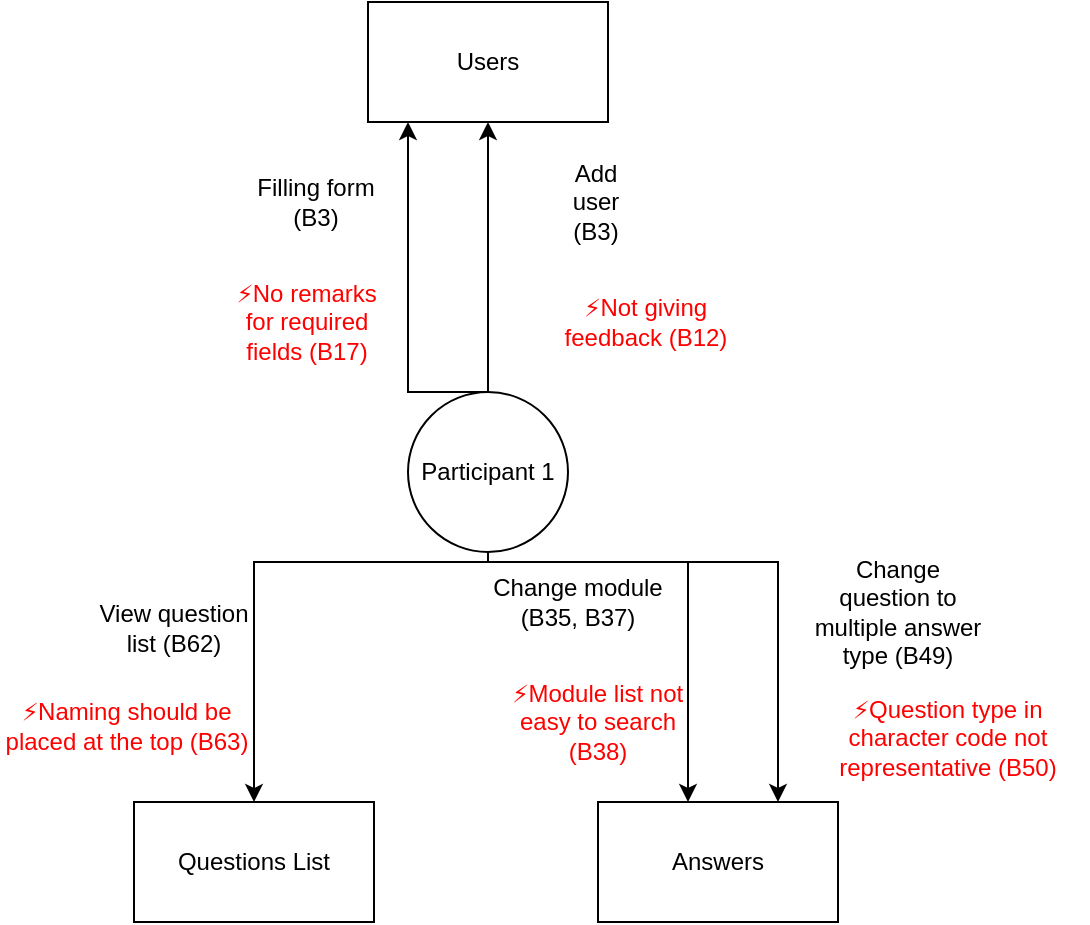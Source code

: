<mxfile version="10.6.7" type="device"><diagram id="_k2XnJDCwpYiNDN5HuQ7" name="Page-1"><mxGraphModel dx="754" dy="386" grid="1" gridSize="10" guides="1" tooltips="1" connect="1" arrows="1" fold="1" page="1" pageScale="1" pageWidth="850" pageHeight="1100" math="0" shadow="0"><root><mxCell id="0"/><mxCell id="1" parent="0"/><mxCell id="QuoJT0mD5O6Z1_HdJoCP-17" style="edgeStyle=orthogonalEdgeStyle;rounded=0;orthogonalLoop=1;jettySize=auto;html=1;exitX=0.5;exitY=0;exitDx=0;exitDy=0;strokeColor=#000000;strokeWidth=1;fontColor=#000000;" edge="1" parent="1" source="QuoJT0mD5O6Z1_HdJoCP-1" target="QuoJT0mD5O6Z1_HdJoCP-3"><mxGeometry relative="1" as="geometry"><mxPoint x="589" y="215" as="sourcePoint"/><Array as="points"><mxPoint x="460" y="225"/></Array></mxGeometry></mxCell><mxCell id="QuoJT0mD5O6Z1_HdJoCP-33" style="edgeStyle=orthogonalEdgeStyle;rounded=0;orthogonalLoop=1;jettySize=auto;html=1;exitX=0.5;exitY=1;exitDx=0;exitDy=0;strokeColor=#000000;strokeWidth=1;fontColor=#000000;" edge="1" parent="1" source="QuoJT0mD5O6Z1_HdJoCP-1" target="QuoJT0mD5O6Z1_HdJoCP-5"><mxGeometry relative="1" as="geometry"><Array as="points"><mxPoint x="600" y="310"/></Array></mxGeometry></mxCell><mxCell id="QuoJT0mD5O6Z1_HdJoCP-36" style="edgeStyle=orthogonalEdgeStyle;rounded=0;orthogonalLoop=1;jettySize=auto;html=1;exitX=0.5;exitY=1;exitDx=0;exitDy=0;entryX=0.5;entryY=0;entryDx=0;entryDy=0;strokeColor=#000000;strokeWidth=1;fontColor=#000000;" edge="1" parent="1" source="QuoJT0mD5O6Z1_HdJoCP-1" target="QuoJT0mD5O6Z1_HdJoCP-6"><mxGeometry relative="1" as="geometry"><Array as="points"><mxPoint x="383" y="310"/></Array></mxGeometry></mxCell><mxCell id="QuoJT0mD5O6Z1_HdJoCP-47" style="edgeStyle=orthogonalEdgeStyle;rounded=0;orthogonalLoop=1;jettySize=auto;html=1;exitX=0.5;exitY=1;exitDx=0;exitDy=0;entryX=0.75;entryY=0;entryDx=0;entryDy=0;strokeColor=#000000;strokeWidth=1;fontColor=#FF0000;" edge="1" parent="1" source="QuoJT0mD5O6Z1_HdJoCP-1" target="QuoJT0mD5O6Z1_HdJoCP-5"><mxGeometry relative="1" as="geometry"><Array as="points"><mxPoint x="645" y="310"/></Array></mxGeometry></mxCell><mxCell id="QuoJT0mD5O6Z1_HdJoCP-51" style="edgeStyle=orthogonalEdgeStyle;rounded=0;orthogonalLoop=1;jettySize=auto;html=1;exitX=0.5;exitY=0;exitDx=0;exitDy=0;entryX=0.5;entryY=1;entryDx=0;entryDy=0;strokeColor=#000000;strokeWidth=1;fontColor=#000000;" edge="1" parent="1" source="QuoJT0mD5O6Z1_HdJoCP-1" target="QuoJT0mD5O6Z1_HdJoCP-3"><mxGeometry relative="1" as="geometry"><Array as="points"><mxPoint x="500" y="90"/></Array></mxGeometry></mxCell><mxCell id="QuoJT0mD5O6Z1_HdJoCP-1" value="Participant 1" style="ellipse;whiteSpace=wrap;html=1;aspect=fixed;" vertex="1" parent="1"><mxGeometry x="460" y="225" width="80" height="80" as="geometry"/></mxCell><mxCell id="QuoJT0mD5O6Z1_HdJoCP-3" value="Users" style="rounded=0;whiteSpace=wrap;html=1;" vertex="1" parent="1"><mxGeometry x="440" y="30" width="120" height="60" as="geometry"/></mxCell><mxCell id="QuoJT0mD5O6Z1_HdJoCP-5" value="Answers" style="rounded=0;whiteSpace=wrap;html=1;" vertex="1" parent="1"><mxGeometry x="555" y="430" width="120" height="60" as="geometry"/></mxCell><mxCell id="QuoJT0mD5O6Z1_HdJoCP-6" value="Questions List" style="rounded=0;whiteSpace=wrap;html=1;" vertex="1" parent="1"><mxGeometry x="323" y="430" width="120" height="60" as="geometry"/></mxCell><mxCell id="QuoJT0mD5O6Z1_HdJoCP-19" value="Filling form (B3)" style="text;html=1;strokeColor=none;fillColor=none;align=center;verticalAlign=middle;whiteSpace=wrap;rounded=0;fontColor=#000000;" vertex="1" parent="1"><mxGeometry x="379" y="120" width="70" height="20" as="geometry"/></mxCell><mxCell id="QuoJT0mD5O6Z1_HdJoCP-20" value="&lt;span&gt;&lt;font color=&quot;#ff0000&quot;&gt;⚡No remarks for required fields (B17)&lt;/font&gt;&lt;/span&gt;" style="text;html=1;strokeColor=none;fillColor=none;align=center;verticalAlign=middle;whiteSpace=wrap;rounded=0;fontColor=#000000;" vertex="1" parent="1"><mxGeometry x="371.5" y="180" width="75" height="20" as="geometry"/></mxCell><mxCell id="QuoJT0mD5O6Z1_HdJoCP-26" value="Add user (B3)" style="text;html=1;strokeColor=none;fillColor=none;align=center;verticalAlign=middle;whiteSpace=wrap;rounded=0;fontColor=#000000;" vertex="1" parent="1"><mxGeometry x="529" y="120" width="50" height="20" as="geometry"/></mxCell><mxCell id="QuoJT0mD5O6Z1_HdJoCP-27" value="&lt;span&gt;⚡Not giving feedback (B12)&lt;/span&gt;" style="text;html=1;strokeColor=none;fillColor=none;align=center;verticalAlign=middle;whiteSpace=wrap;rounded=0;fontColor=#FF0000;" vertex="1" parent="1"><mxGeometry x="529" y="180" width="100" height="20" as="geometry"/></mxCell><mxCell id="QuoJT0mD5O6Z1_HdJoCP-34" value="Change module (B35, B37)" style="text;html=1;strokeColor=none;fillColor=none;align=center;verticalAlign=middle;whiteSpace=wrap;rounded=0;fontColor=#000000;" vertex="1" parent="1"><mxGeometry x="500" y="320" width="90" height="20" as="geometry"/></mxCell><mxCell id="QuoJT0mD5O6Z1_HdJoCP-35" value="&lt;span&gt;⚡Module list not easy to search (B38)&lt;/span&gt;" style="text;html=1;strokeColor=none;fillColor=none;align=center;verticalAlign=middle;whiteSpace=wrap;rounded=0;fontColor=#FF0000;" vertex="1" parent="1"><mxGeometry x="510" y="380" width="90" height="20" as="geometry"/></mxCell><mxCell id="QuoJT0mD5O6Z1_HdJoCP-37" value="View question list (B62)" style="text;html=1;strokeColor=none;fillColor=none;align=center;verticalAlign=middle;whiteSpace=wrap;rounded=0;fontColor=#000000;" vertex="1" parent="1"><mxGeometry x="303" y="332.5" width="80" height="20" as="geometry"/></mxCell><mxCell id="QuoJT0mD5O6Z1_HdJoCP-38" value="&lt;span&gt;⚡Naming should be placed at the top (B63)&lt;/span&gt;" style="text;html=1;strokeColor=none;fillColor=none;align=center;verticalAlign=middle;whiteSpace=wrap;rounded=0;fontColor=#FF0000;" vertex="1" parent="1"><mxGeometry x="256" y="381.5" width="127" height="20" as="geometry"/></mxCell><mxCell id="QuoJT0mD5O6Z1_HdJoCP-48" value="Change question to multiple answer type (B49)" style="text;html=1;strokeColor=none;fillColor=none;align=center;verticalAlign=middle;whiteSpace=wrap;rounded=0;fontColor=#000000;" vertex="1" parent="1"><mxGeometry x="660" y="325" width="90" height="20" as="geometry"/></mxCell><mxCell id="QuoJT0mD5O6Z1_HdJoCP-50" value="&lt;span&gt;⚡Question type in character code not representative (B50)&lt;/span&gt;" style="text;html=1;strokeColor=none;fillColor=none;align=center;verticalAlign=middle;whiteSpace=wrap;rounded=0;fontColor=#FF0000;" vertex="1" parent="1"><mxGeometry x="660" y="387.5" width="140" height="20" as="geometry"/></mxCell></root></mxGraphModel></diagram></mxfile>